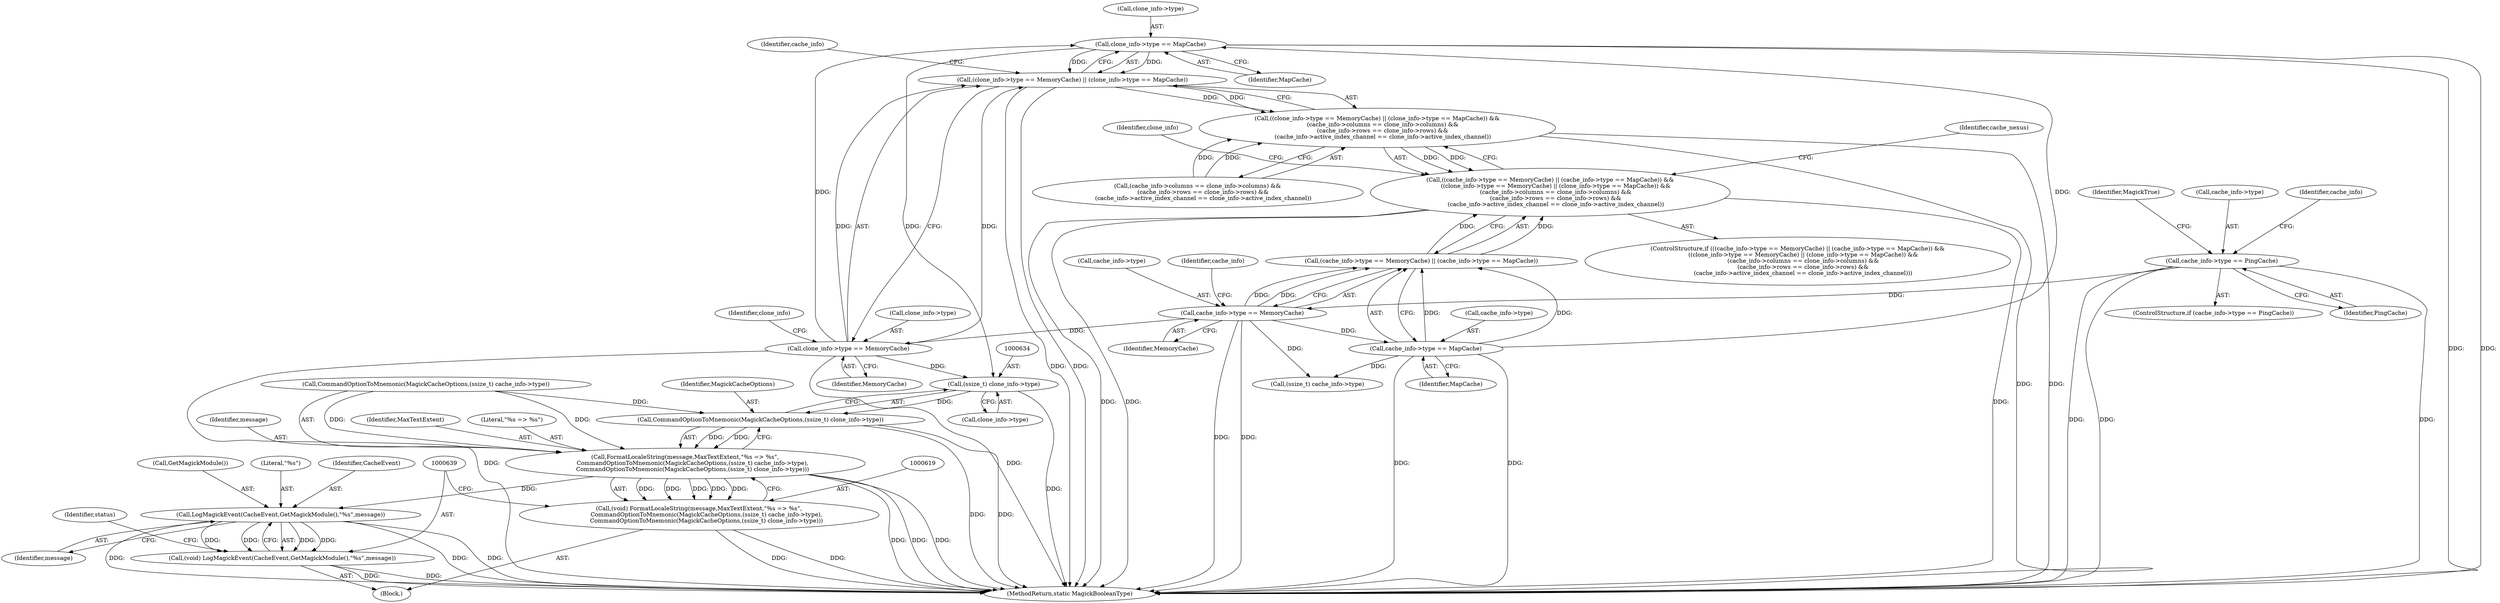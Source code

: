 digraph "0_ImageMagick_a54fe0e8600eaf3dc6fe717d3c0398001507f723@pointer" {
"1000160" [label="(Call,clone_info->type == MapCache)"];
"1000155" [label="(Call,clone_info->type == MemoryCache)"];
"1000143" [label="(Call,cache_info->type == MemoryCache)"];
"1000133" [label="(Call,cache_info->type == PingCache)"];
"1000148" [label="(Call,cache_info->type == MapCache)"];
"1000154" [label="(Call,(clone_info->type == MemoryCache) || (clone_info->type == MapCache))"];
"1000153" [label="(Call,((clone_info->type == MemoryCache) || (clone_info->type == MapCache)) &&\n      (cache_info->columns == clone_info->columns) &&\n      (cache_info->rows == clone_info->rows) &&\n      (cache_info->active_index_channel == clone_info->active_index_channel))"];
"1000141" [label="(Call,((cache_info->type == MemoryCache) || (cache_info->type == MapCache)) &&\n      ((clone_info->type == MemoryCache) || (clone_info->type == MapCache)) &&\n      (cache_info->columns == clone_info->columns) &&\n      (cache_info->rows == clone_info->rows) &&\n      (cache_info->active_index_channel == clone_info->active_index_channel))"];
"1000633" [label="(Call,(ssize_t) clone_info->type)"];
"1000631" [label="(Call,CommandOptionToMnemonic(MagickCacheOptions,(ssize_t) clone_info->type))"];
"1000620" [label="(Call,FormatLocaleString(message,MaxTextExtent,\"%s => %s\",\n        CommandOptionToMnemonic(MagickCacheOptions,(ssize_t) cache_info->type),\n        CommandOptionToMnemonic(MagickCacheOptions,(ssize_t) clone_info->type)))"];
"1000618" [label="(Call,(void) FormatLocaleString(message,MaxTextExtent,\"%s => %s\",\n        CommandOptionToMnemonic(MagickCacheOptions,(ssize_t) cache_info->type),\n        CommandOptionToMnemonic(MagickCacheOptions,(ssize_t) clone_info->type)))"];
"1000640" [label="(Call,LogMagickEvent(CacheEvent,GetMagickModule(),\"%s\",message))"];
"1000638" [label="(Call,(void) LogMagickEvent(CacheEvent,GetMagickModule(),\"%s\",message))"];
"1000150" [label="(Identifier,cache_info)"];
"1000641" [label="(Identifier,CacheEvent)"];
"1000155" [label="(Call,clone_info->type == MemoryCache)"];
"1000154" [label="(Call,(clone_info->type == MemoryCache) || (clone_info->type == MapCache))"];
"1000143" [label="(Call,cache_info->type == MemoryCache)"];
"1000141" [label="(Call,((cache_info->type == MemoryCache) || (cache_info->type == MapCache)) &&\n      ((clone_info->type == MemoryCache) || (clone_info->type == MapCache)) &&\n      (cache_info->columns == clone_info->columns) &&\n      (cache_info->rows == clone_info->rows) &&\n      (cache_info->active_index_channel == clone_info->active_index_channel))"];
"1000162" [label="(Identifier,clone_info)"];
"1000161" [label="(Call,clone_info->type)"];
"1000142" [label="(Call,(cache_info->type == MemoryCache) || (cache_info->type == MapCache))"];
"1000618" [label="(Call,(void) FormatLocaleString(message,MaxTextExtent,\"%s => %s\",\n        CommandOptionToMnemonic(MagickCacheOptions,(ssize_t) cache_info->type),\n        CommandOptionToMnemonic(MagickCacheOptions,(ssize_t) clone_info->type)))"];
"1000640" [label="(Call,LogMagickEvent(CacheEvent,GetMagickModule(),\"%s\",message))"];
"1000646" [label="(Identifier,status)"];
"1000623" [label="(Literal,\"%s => %s\")"];
"1000642" [label="(Call,GetMagickModule())"];
"1000160" [label="(Call,clone_info->type == MapCache)"];
"1000159" [label="(Identifier,MemoryCache)"];
"1000133" [label="(Call,cache_info->type == PingCache)"];
"1000191" [label="(Identifier,clone_info)"];
"1000139" [label="(Identifier,MagickTrue)"];
"1000616" [label="(Block,)"];
"1000140" [label="(ControlStructure,if (((cache_info->type == MemoryCache) || (cache_info->type == MapCache)) &&\n      ((clone_info->type == MemoryCache) || (clone_info->type == MapCache)) &&\n      (cache_info->columns == clone_info->columns) &&\n      (cache_info->rows == clone_info->rows) &&\n      (cache_info->active_index_channel == clone_info->active_index_channel)))"];
"1000144" [label="(Call,cache_info->type)"];
"1000134" [label="(Call,cache_info->type)"];
"1000153" [label="(Call,((clone_info->type == MemoryCache) || (clone_info->type == MapCache)) &&\n      (cache_info->columns == clone_info->columns) &&\n      (cache_info->rows == clone_info->rows) &&\n      (cache_info->active_index_channel == clone_info->active_index_channel))"];
"1000621" [label="(Identifier,message)"];
"1000165" [label="(Call,(cache_info->columns == clone_info->columns) &&\n      (cache_info->rows == clone_info->rows) &&\n      (cache_info->active_index_channel == clone_info->active_index_channel))"];
"1000644" [label="(Identifier,message)"];
"1000137" [label="(Identifier,PingCache)"];
"1000624" [label="(Call,CommandOptionToMnemonic(MagickCacheOptions,(ssize_t) cache_info->type))"];
"1000620" [label="(Call,FormatLocaleString(message,MaxTextExtent,\"%s => %s\",\n        CommandOptionToMnemonic(MagickCacheOptions,(ssize_t) cache_info->type),\n        CommandOptionToMnemonic(MagickCacheOptions,(ssize_t) clone_info->type)))"];
"1000643" [label="(Literal,\"%s\")"];
"1000631" [label="(Call,CommandOptionToMnemonic(MagickCacheOptions,(ssize_t) clone_info->type))"];
"1000156" [label="(Call,clone_info->type)"];
"1000633" [label="(Call,(ssize_t) clone_info->type)"];
"1000147" [label="(Identifier,MemoryCache)"];
"1000647" [label="(MethodReturn,static MagickBooleanType)"];
"1000145" [label="(Identifier,cache_info)"];
"1000152" [label="(Identifier,MapCache)"];
"1000149" [label="(Call,cache_info->type)"];
"1000240" [label="(Identifier,cache_nexus)"];
"1000168" [label="(Identifier,cache_info)"];
"1000638" [label="(Call,(void) LogMagickEvent(CacheEvent,GetMagickModule(),\"%s\",message))"];
"1000148" [label="(Call,cache_info->type == MapCache)"];
"1000632" [label="(Identifier,MagickCacheOptions)"];
"1000635" [label="(Call,clone_info->type)"];
"1000132" [label="(ControlStructure,if (cache_info->type == PingCache))"];
"1000622" [label="(Identifier,MaxTextExtent)"];
"1000164" [label="(Identifier,MapCache)"];
"1000626" [label="(Call,(ssize_t) cache_info->type)"];
"1000160" -> "1000154"  [label="AST: "];
"1000160" -> "1000164"  [label="CFG: "];
"1000161" -> "1000160"  [label="AST: "];
"1000164" -> "1000160"  [label="AST: "];
"1000154" -> "1000160"  [label="CFG: "];
"1000160" -> "1000647"  [label="DDG: "];
"1000160" -> "1000647"  [label="DDG: "];
"1000160" -> "1000154"  [label="DDG: "];
"1000160" -> "1000154"  [label="DDG: "];
"1000155" -> "1000160"  [label="DDG: "];
"1000148" -> "1000160"  [label="DDG: "];
"1000160" -> "1000633"  [label="DDG: "];
"1000155" -> "1000154"  [label="AST: "];
"1000155" -> "1000159"  [label="CFG: "];
"1000156" -> "1000155"  [label="AST: "];
"1000159" -> "1000155"  [label="AST: "];
"1000162" -> "1000155"  [label="CFG: "];
"1000154" -> "1000155"  [label="CFG: "];
"1000155" -> "1000647"  [label="DDG: "];
"1000155" -> "1000647"  [label="DDG: "];
"1000155" -> "1000154"  [label="DDG: "];
"1000155" -> "1000154"  [label="DDG: "];
"1000143" -> "1000155"  [label="DDG: "];
"1000155" -> "1000633"  [label="DDG: "];
"1000143" -> "1000142"  [label="AST: "];
"1000143" -> "1000147"  [label="CFG: "];
"1000144" -> "1000143"  [label="AST: "];
"1000147" -> "1000143"  [label="AST: "];
"1000150" -> "1000143"  [label="CFG: "];
"1000142" -> "1000143"  [label="CFG: "];
"1000143" -> "1000647"  [label="DDG: "];
"1000143" -> "1000647"  [label="DDG: "];
"1000143" -> "1000142"  [label="DDG: "];
"1000143" -> "1000142"  [label="DDG: "];
"1000133" -> "1000143"  [label="DDG: "];
"1000143" -> "1000148"  [label="DDG: "];
"1000143" -> "1000626"  [label="DDG: "];
"1000133" -> "1000132"  [label="AST: "];
"1000133" -> "1000137"  [label="CFG: "];
"1000134" -> "1000133"  [label="AST: "];
"1000137" -> "1000133"  [label="AST: "];
"1000139" -> "1000133"  [label="CFG: "];
"1000145" -> "1000133"  [label="CFG: "];
"1000133" -> "1000647"  [label="DDG: "];
"1000133" -> "1000647"  [label="DDG: "];
"1000133" -> "1000647"  [label="DDG: "];
"1000148" -> "1000142"  [label="AST: "];
"1000148" -> "1000152"  [label="CFG: "];
"1000149" -> "1000148"  [label="AST: "];
"1000152" -> "1000148"  [label="AST: "];
"1000142" -> "1000148"  [label="CFG: "];
"1000148" -> "1000647"  [label="DDG: "];
"1000148" -> "1000647"  [label="DDG: "];
"1000148" -> "1000142"  [label="DDG: "];
"1000148" -> "1000142"  [label="DDG: "];
"1000148" -> "1000626"  [label="DDG: "];
"1000154" -> "1000153"  [label="AST: "];
"1000168" -> "1000154"  [label="CFG: "];
"1000153" -> "1000154"  [label="CFG: "];
"1000154" -> "1000647"  [label="DDG: "];
"1000154" -> "1000647"  [label="DDG: "];
"1000154" -> "1000153"  [label="DDG: "];
"1000154" -> "1000153"  [label="DDG: "];
"1000153" -> "1000141"  [label="AST: "];
"1000153" -> "1000165"  [label="CFG: "];
"1000165" -> "1000153"  [label="AST: "];
"1000141" -> "1000153"  [label="CFG: "];
"1000153" -> "1000647"  [label="DDG: "];
"1000153" -> "1000647"  [label="DDG: "];
"1000153" -> "1000141"  [label="DDG: "];
"1000153" -> "1000141"  [label="DDG: "];
"1000165" -> "1000153"  [label="DDG: "];
"1000165" -> "1000153"  [label="DDG: "];
"1000141" -> "1000140"  [label="AST: "];
"1000141" -> "1000142"  [label="CFG: "];
"1000142" -> "1000141"  [label="AST: "];
"1000191" -> "1000141"  [label="CFG: "];
"1000240" -> "1000141"  [label="CFG: "];
"1000141" -> "1000647"  [label="DDG: "];
"1000141" -> "1000647"  [label="DDG: "];
"1000141" -> "1000647"  [label="DDG: "];
"1000142" -> "1000141"  [label="DDG: "];
"1000142" -> "1000141"  [label="DDG: "];
"1000633" -> "1000631"  [label="AST: "];
"1000633" -> "1000635"  [label="CFG: "];
"1000634" -> "1000633"  [label="AST: "];
"1000635" -> "1000633"  [label="AST: "];
"1000631" -> "1000633"  [label="CFG: "];
"1000633" -> "1000647"  [label="DDG: "];
"1000633" -> "1000631"  [label="DDG: "];
"1000631" -> "1000620"  [label="AST: "];
"1000632" -> "1000631"  [label="AST: "];
"1000620" -> "1000631"  [label="CFG: "];
"1000631" -> "1000647"  [label="DDG: "];
"1000631" -> "1000647"  [label="DDG: "];
"1000631" -> "1000620"  [label="DDG: "];
"1000631" -> "1000620"  [label="DDG: "];
"1000624" -> "1000631"  [label="DDG: "];
"1000620" -> "1000618"  [label="AST: "];
"1000621" -> "1000620"  [label="AST: "];
"1000622" -> "1000620"  [label="AST: "];
"1000623" -> "1000620"  [label="AST: "];
"1000624" -> "1000620"  [label="AST: "];
"1000618" -> "1000620"  [label="CFG: "];
"1000620" -> "1000647"  [label="DDG: "];
"1000620" -> "1000647"  [label="DDG: "];
"1000620" -> "1000647"  [label="DDG: "];
"1000620" -> "1000618"  [label="DDG: "];
"1000620" -> "1000618"  [label="DDG: "];
"1000620" -> "1000618"  [label="DDG: "];
"1000620" -> "1000618"  [label="DDG: "];
"1000620" -> "1000618"  [label="DDG: "];
"1000624" -> "1000620"  [label="DDG: "];
"1000624" -> "1000620"  [label="DDG: "];
"1000620" -> "1000640"  [label="DDG: "];
"1000618" -> "1000616"  [label="AST: "];
"1000619" -> "1000618"  [label="AST: "];
"1000639" -> "1000618"  [label="CFG: "];
"1000618" -> "1000647"  [label="DDG: "];
"1000618" -> "1000647"  [label="DDG: "];
"1000640" -> "1000638"  [label="AST: "];
"1000640" -> "1000644"  [label="CFG: "];
"1000641" -> "1000640"  [label="AST: "];
"1000642" -> "1000640"  [label="AST: "];
"1000643" -> "1000640"  [label="AST: "];
"1000644" -> "1000640"  [label="AST: "];
"1000638" -> "1000640"  [label="CFG: "];
"1000640" -> "1000647"  [label="DDG: "];
"1000640" -> "1000647"  [label="DDG: "];
"1000640" -> "1000647"  [label="DDG: "];
"1000640" -> "1000638"  [label="DDG: "];
"1000640" -> "1000638"  [label="DDG: "];
"1000640" -> "1000638"  [label="DDG: "];
"1000640" -> "1000638"  [label="DDG: "];
"1000638" -> "1000616"  [label="AST: "];
"1000639" -> "1000638"  [label="AST: "];
"1000646" -> "1000638"  [label="CFG: "];
"1000638" -> "1000647"  [label="DDG: "];
"1000638" -> "1000647"  [label="DDG: "];
}
